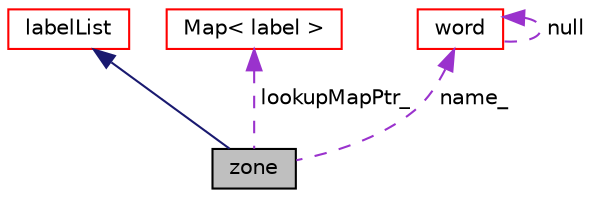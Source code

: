 digraph "zone"
{
  bgcolor="transparent";
  edge [fontname="Helvetica",fontsize="10",labelfontname="Helvetica",labelfontsize="10"];
  node [fontname="Helvetica",fontsize="10",shape=record];
  Node6 [label="zone",height=0.2,width=0.4,color="black", fillcolor="grey75", style="filled", fontcolor="black"];
  Node7 -> Node6 [dir="back",color="midnightblue",fontsize="10",style="solid",fontname="Helvetica"];
  Node7 [label="labelList",height=0.2,width=0.4,color="red",URL="$a26833.html",tooltip="A 1D array of objects of type <T>, where the size of the vector is known and used for subscript bound..."];
  Node9 -> Node6 [dir="back",color="darkorchid3",fontsize="10",style="dashed",label=" lookupMapPtr_" ,fontname="Helvetica"];
  Node9 [label="Map\< label \>",height=0.2,width=0.4,color="red",URL="$a26873.html"];
  Node15 -> Node6 [dir="back",color="darkorchid3",fontsize="10",style="dashed",label=" name_" ,fontname="Helvetica"];
  Node15 [label="word",height=0.2,width=0.4,color="red",URL="$a29565.html",tooltip="A class for handling words, derived from string. "];
  Node15 -> Node15 [dir="back",color="darkorchid3",fontsize="10",style="dashed",label=" null" ,fontname="Helvetica"];
}
